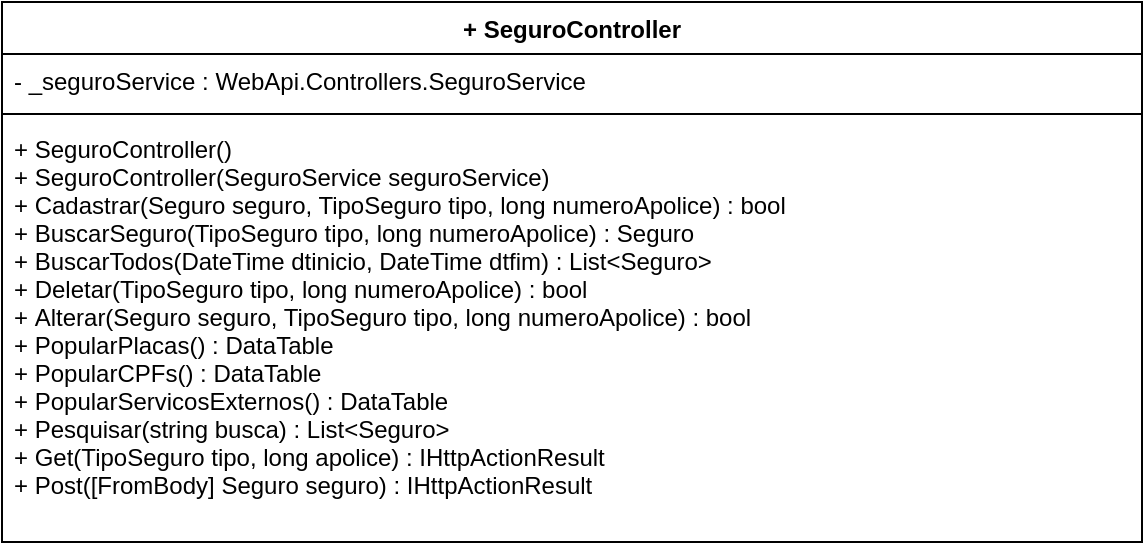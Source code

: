 <mxfile version="12.3.0" type="device" pages="1"><diagram id="vHpquzNPDVK_FXEOpTey" name="Page-1"><mxGraphModel dx="984" dy="349" grid="1" gridSize="10" guides="1" tooltips="1" connect="1" arrows="1" fold="1" page="1" pageScale="1" pageWidth="827" pageHeight="1169" math="0" shadow="0"><root><mxCell id="0"/><mxCell id="1" parent="0"/><mxCell id="LAghey6KlHhv1gByfTzI-1" value="+ SeguroController" style="swimlane;fontStyle=1;align=center;verticalAlign=top;childLayout=stackLayout;horizontal=1;startSize=26;horizontalStack=0;resizeParent=1;resizeParentMax=0;resizeLast=0;collapsible=1;marginBottom=0;" parent="1" vertex="1"><mxGeometry x="180" y="120" width="570" height="270" as="geometry"/></mxCell><mxCell id="LAghey6KlHhv1gByfTzI-2" value="- _seguroService : WebApi.Controllers.SeguroService" style="text;strokeColor=none;fillColor=none;align=left;verticalAlign=top;spacingLeft=4;spacingRight=4;overflow=hidden;rotatable=0;points=[[0,0.5],[1,0.5]];portConstraint=eastwest;" parent="LAghey6KlHhv1gByfTzI-1" vertex="1"><mxGeometry y="26" width="570" height="26" as="geometry"/></mxCell><mxCell id="LAghey6KlHhv1gByfTzI-3" value="" style="line;strokeWidth=1;fillColor=none;align=left;verticalAlign=middle;spacingTop=-1;spacingLeft=3;spacingRight=3;rotatable=0;labelPosition=right;points=[];portConstraint=eastwest;" parent="LAghey6KlHhv1gByfTzI-1" vertex="1"><mxGeometry y="52" width="570" height="8" as="geometry"/></mxCell><mxCell id="LAghey6KlHhv1gByfTzI-4" value="+ SeguroController()&#10;+ SeguroController(SeguroService seguroService)&#10;+ Cadastrar(Seguro seguro, TipoSeguro tipo, long numeroApolice) : bool&#10;+ BuscarSeguro(TipoSeguro tipo, long numeroApolice) : Seguro&#10;+ BuscarTodos(DateTime dtinicio, DateTime dtfim) : List&lt;Seguro&gt;&#10;+ Deletar(TipoSeguro tipo, long numeroApolice) : bool&#10;+ Alterar(Seguro seguro, TipoSeguro tipo, long numeroApolice) : bool&#10;+ PopularPlacas() : DataTable&#10;+ PopularCPFs() : DataTable&#10;+ PopularServicosExternos() : DataTable&#10;+ Pesquisar(string busca) : List&lt;Seguro&gt;&#10;+ Get(TipoSeguro tipo, long apolice) : IHttpActionResult&#10;+ Post([FromBody] Seguro seguro) : IHttpActionResult" style="text;strokeColor=none;fillColor=none;align=left;verticalAlign=top;spacingLeft=4;spacingRight=4;overflow=hidden;rotatable=0;points=[[0,0.5],[1,0.5]];portConstraint=eastwest;" parent="LAghey6KlHhv1gByfTzI-1" vertex="1"><mxGeometry y="60" width="570" height="210" as="geometry"/></mxCell></root></mxGraphModel></diagram></mxfile>